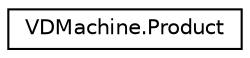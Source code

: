 digraph "Graphical Class Hierarchy"
{
  edge [fontname="Helvetica",fontsize="10",labelfontname="Helvetica",labelfontsize="10"];
  node [fontname="Helvetica",fontsize="10",shape=record];
  rankdir="LR";
  Node1 [label="VDMachine.Product",height=0.2,width=0.4,color="black", fillcolor="white", style="filled",URL="$class_v_d_machine_1_1_product.html"];
}
